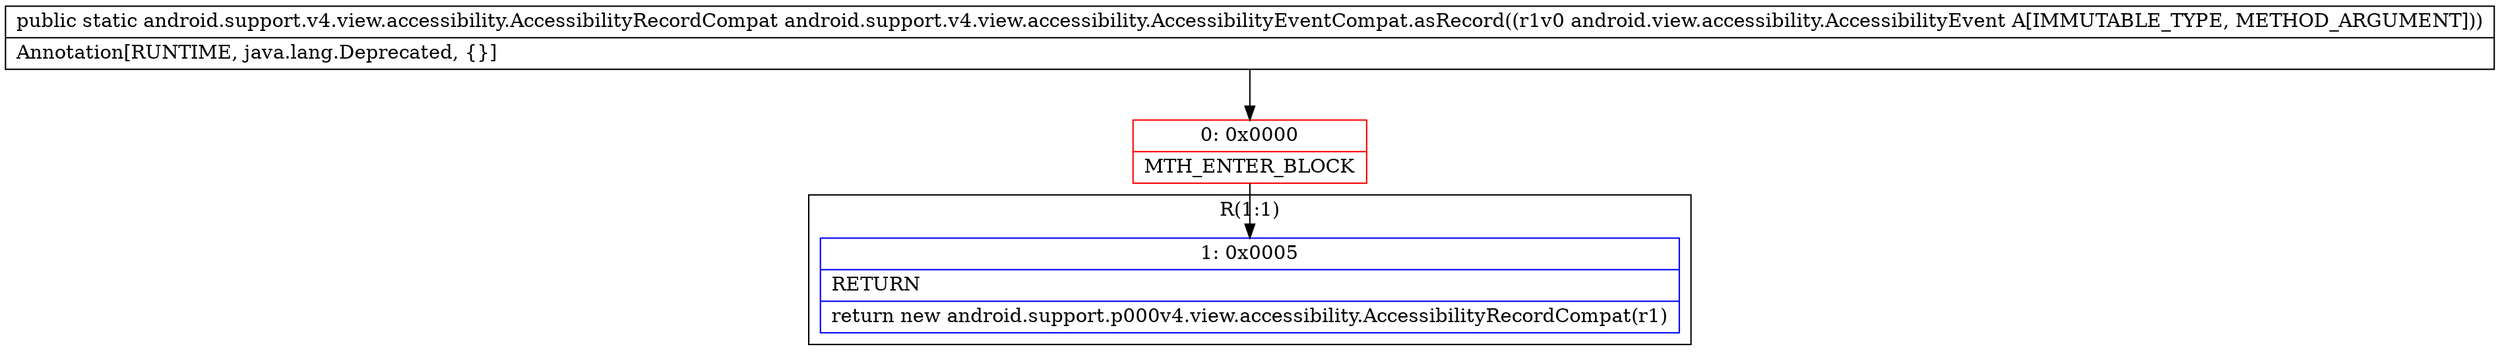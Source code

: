 digraph "CFG forandroid.support.v4.view.accessibility.AccessibilityEventCompat.asRecord(Landroid\/view\/accessibility\/AccessibilityEvent;)Landroid\/support\/v4\/view\/accessibility\/AccessibilityRecordCompat;" {
subgraph cluster_Region_665998511 {
label = "R(1:1)";
node [shape=record,color=blue];
Node_1 [shape=record,label="{1\:\ 0x0005|RETURN\l|return new android.support.p000v4.view.accessibility.AccessibilityRecordCompat(r1)\l}"];
}
Node_0 [shape=record,color=red,label="{0\:\ 0x0000|MTH_ENTER_BLOCK\l}"];
MethodNode[shape=record,label="{public static android.support.v4.view.accessibility.AccessibilityRecordCompat android.support.v4.view.accessibility.AccessibilityEventCompat.asRecord((r1v0 android.view.accessibility.AccessibilityEvent A[IMMUTABLE_TYPE, METHOD_ARGUMENT]))  | Annotation[RUNTIME, java.lang.Deprecated, \{\}]\l}"];
MethodNode -> Node_0;
Node_0 -> Node_1;
}

